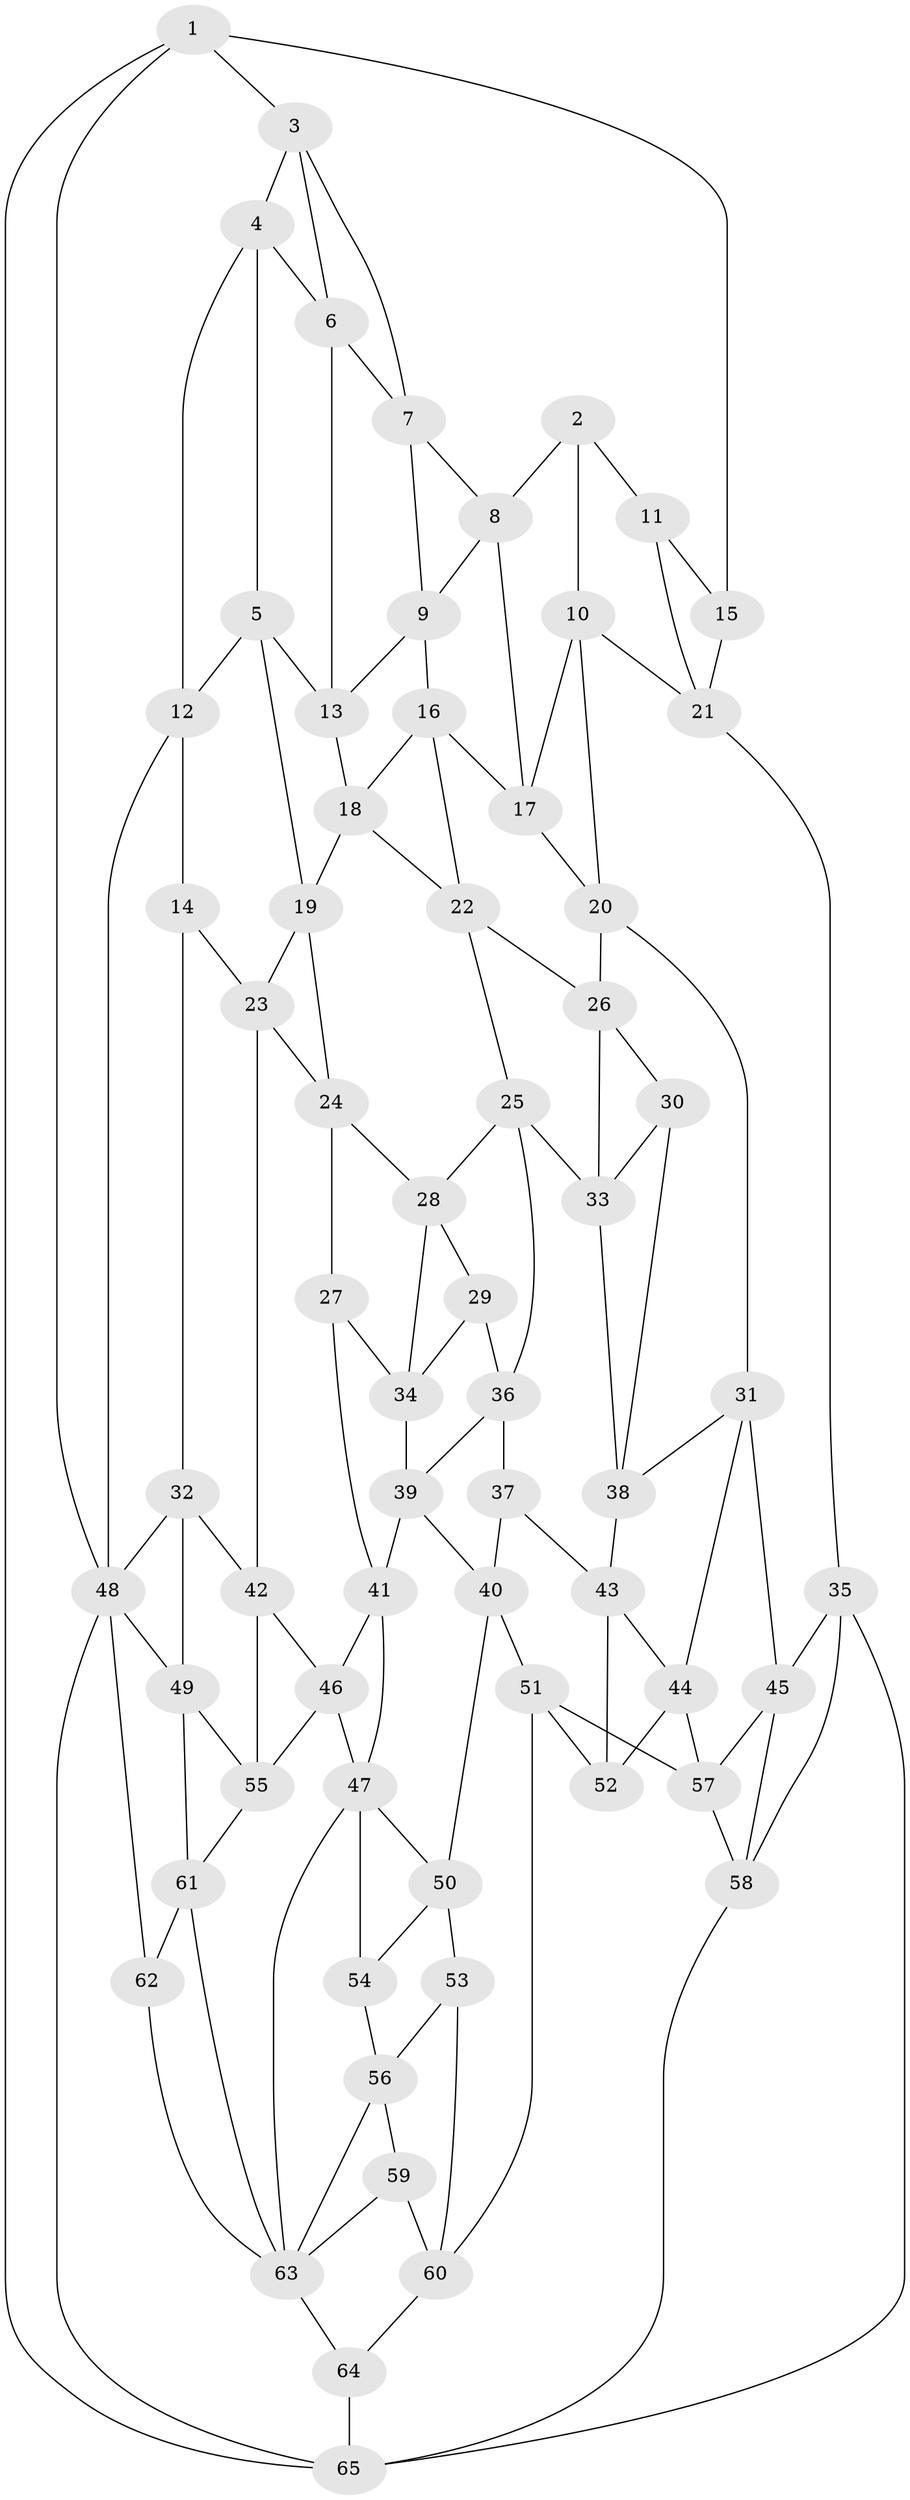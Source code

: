 // original degree distribution, {3: 0.015384615384615385, 6: 0.19230769230769232, 5: 0.5846153846153846, 4: 0.2076923076923077}
// Generated by graph-tools (version 1.1) at 2025/51/03/09/25 03:51:12]
// undirected, 65 vertices, 126 edges
graph export_dot {
graph [start="1"]
  node [color=gray90,style=filled];
  1;
  2;
  3;
  4;
  5;
  6;
  7;
  8;
  9;
  10;
  11;
  12;
  13;
  14;
  15;
  16;
  17;
  18;
  19;
  20;
  21;
  22;
  23;
  24;
  25;
  26;
  27;
  28;
  29;
  30;
  31;
  32;
  33;
  34;
  35;
  36;
  37;
  38;
  39;
  40;
  41;
  42;
  43;
  44;
  45;
  46;
  47;
  48;
  49;
  50;
  51;
  52;
  53;
  54;
  55;
  56;
  57;
  58;
  59;
  60;
  61;
  62;
  63;
  64;
  65;
  1 -- 3 [weight=1.0];
  1 -- 15 [weight=1.0];
  1 -- 48 [weight=1.0];
  1 -- 65 [weight=1.0];
  2 -- 8 [weight=1.0];
  2 -- 10 [weight=1.0];
  2 -- 11 [weight=1.0];
  3 -- 4 [weight=1.0];
  3 -- 6 [weight=1.0];
  3 -- 7 [weight=1.0];
  4 -- 5 [weight=1.0];
  4 -- 6 [weight=1.0];
  4 -- 12 [weight=1.0];
  5 -- 12 [weight=1.0];
  5 -- 13 [weight=1.0];
  5 -- 19 [weight=1.0];
  6 -- 7 [weight=1.0];
  6 -- 13 [weight=1.0];
  7 -- 8 [weight=1.0];
  7 -- 9 [weight=1.0];
  8 -- 9 [weight=1.0];
  8 -- 17 [weight=1.0];
  9 -- 13 [weight=1.0];
  9 -- 16 [weight=1.0];
  10 -- 17 [weight=1.0];
  10 -- 20 [weight=1.0];
  10 -- 21 [weight=1.0];
  11 -- 15 [weight=2.0];
  11 -- 21 [weight=1.0];
  12 -- 14 [weight=1.0];
  12 -- 48 [weight=1.0];
  13 -- 18 [weight=1.0];
  14 -- 23 [weight=1.0];
  14 -- 32 [weight=1.0];
  15 -- 21 [weight=1.0];
  16 -- 17 [weight=1.0];
  16 -- 18 [weight=1.0];
  16 -- 22 [weight=1.0];
  17 -- 20 [weight=1.0];
  18 -- 19 [weight=1.0];
  18 -- 22 [weight=1.0];
  19 -- 23 [weight=1.0];
  19 -- 24 [weight=1.0];
  20 -- 26 [weight=1.0];
  20 -- 31 [weight=1.0];
  21 -- 35 [weight=1.0];
  22 -- 25 [weight=1.0];
  22 -- 26 [weight=1.0];
  23 -- 24 [weight=1.0];
  23 -- 42 [weight=1.0];
  24 -- 27 [weight=1.0];
  24 -- 28 [weight=1.0];
  25 -- 28 [weight=1.0];
  25 -- 33 [weight=1.0];
  25 -- 36 [weight=1.0];
  26 -- 30 [weight=1.0];
  26 -- 33 [weight=1.0];
  27 -- 34 [weight=1.0];
  27 -- 41 [weight=1.0];
  28 -- 29 [weight=1.0];
  28 -- 34 [weight=1.0];
  29 -- 34 [weight=1.0];
  29 -- 36 [weight=1.0];
  30 -- 33 [weight=1.0];
  30 -- 38 [weight=1.0];
  31 -- 38 [weight=1.0];
  31 -- 44 [weight=1.0];
  31 -- 45 [weight=1.0];
  32 -- 42 [weight=1.0];
  32 -- 48 [weight=1.0];
  32 -- 49 [weight=1.0];
  33 -- 38 [weight=1.0];
  34 -- 39 [weight=1.0];
  35 -- 45 [weight=1.0];
  35 -- 58 [weight=1.0];
  35 -- 65 [weight=1.0];
  36 -- 37 [weight=1.0];
  36 -- 39 [weight=1.0];
  37 -- 40 [weight=1.0];
  37 -- 43 [weight=1.0];
  38 -- 43 [weight=1.0];
  39 -- 40 [weight=1.0];
  39 -- 41 [weight=1.0];
  40 -- 50 [weight=1.0];
  40 -- 51 [weight=1.0];
  41 -- 46 [weight=1.0];
  41 -- 47 [weight=1.0];
  42 -- 46 [weight=1.0];
  42 -- 55 [weight=1.0];
  43 -- 44 [weight=1.0];
  43 -- 52 [weight=1.0];
  44 -- 52 [weight=1.0];
  44 -- 57 [weight=1.0];
  45 -- 57 [weight=1.0];
  45 -- 58 [weight=1.0];
  46 -- 47 [weight=1.0];
  46 -- 55 [weight=1.0];
  47 -- 50 [weight=1.0];
  47 -- 54 [weight=2.0];
  47 -- 63 [weight=1.0];
  48 -- 49 [weight=1.0];
  48 -- 62 [weight=1.0];
  48 -- 65 [weight=1.0];
  49 -- 55 [weight=1.0];
  49 -- 61 [weight=1.0];
  50 -- 53 [weight=1.0];
  50 -- 54 [weight=1.0];
  51 -- 52 [weight=1.0];
  51 -- 57 [weight=1.0];
  51 -- 60 [weight=1.0];
  53 -- 56 [weight=1.0];
  53 -- 60 [weight=1.0];
  54 -- 56 [weight=1.0];
  55 -- 61 [weight=1.0];
  56 -- 59 [weight=1.0];
  56 -- 63 [weight=1.0];
  57 -- 58 [weight=1.0];
  58 -- 65 [weight=1.0];
  59 -- 60 [weight=1.0];
  59 -- 63 [weight=1.0];
  60 -- 64 [weight=1.0];
  61 -- 62 [weight=1.0];
  61 -- 63 [weight=1.0];
  62 -- 63 [weight=1.0];
  63 -- 64 [weight=1.0];
  64 -- 65 [weight=1.0];
}
